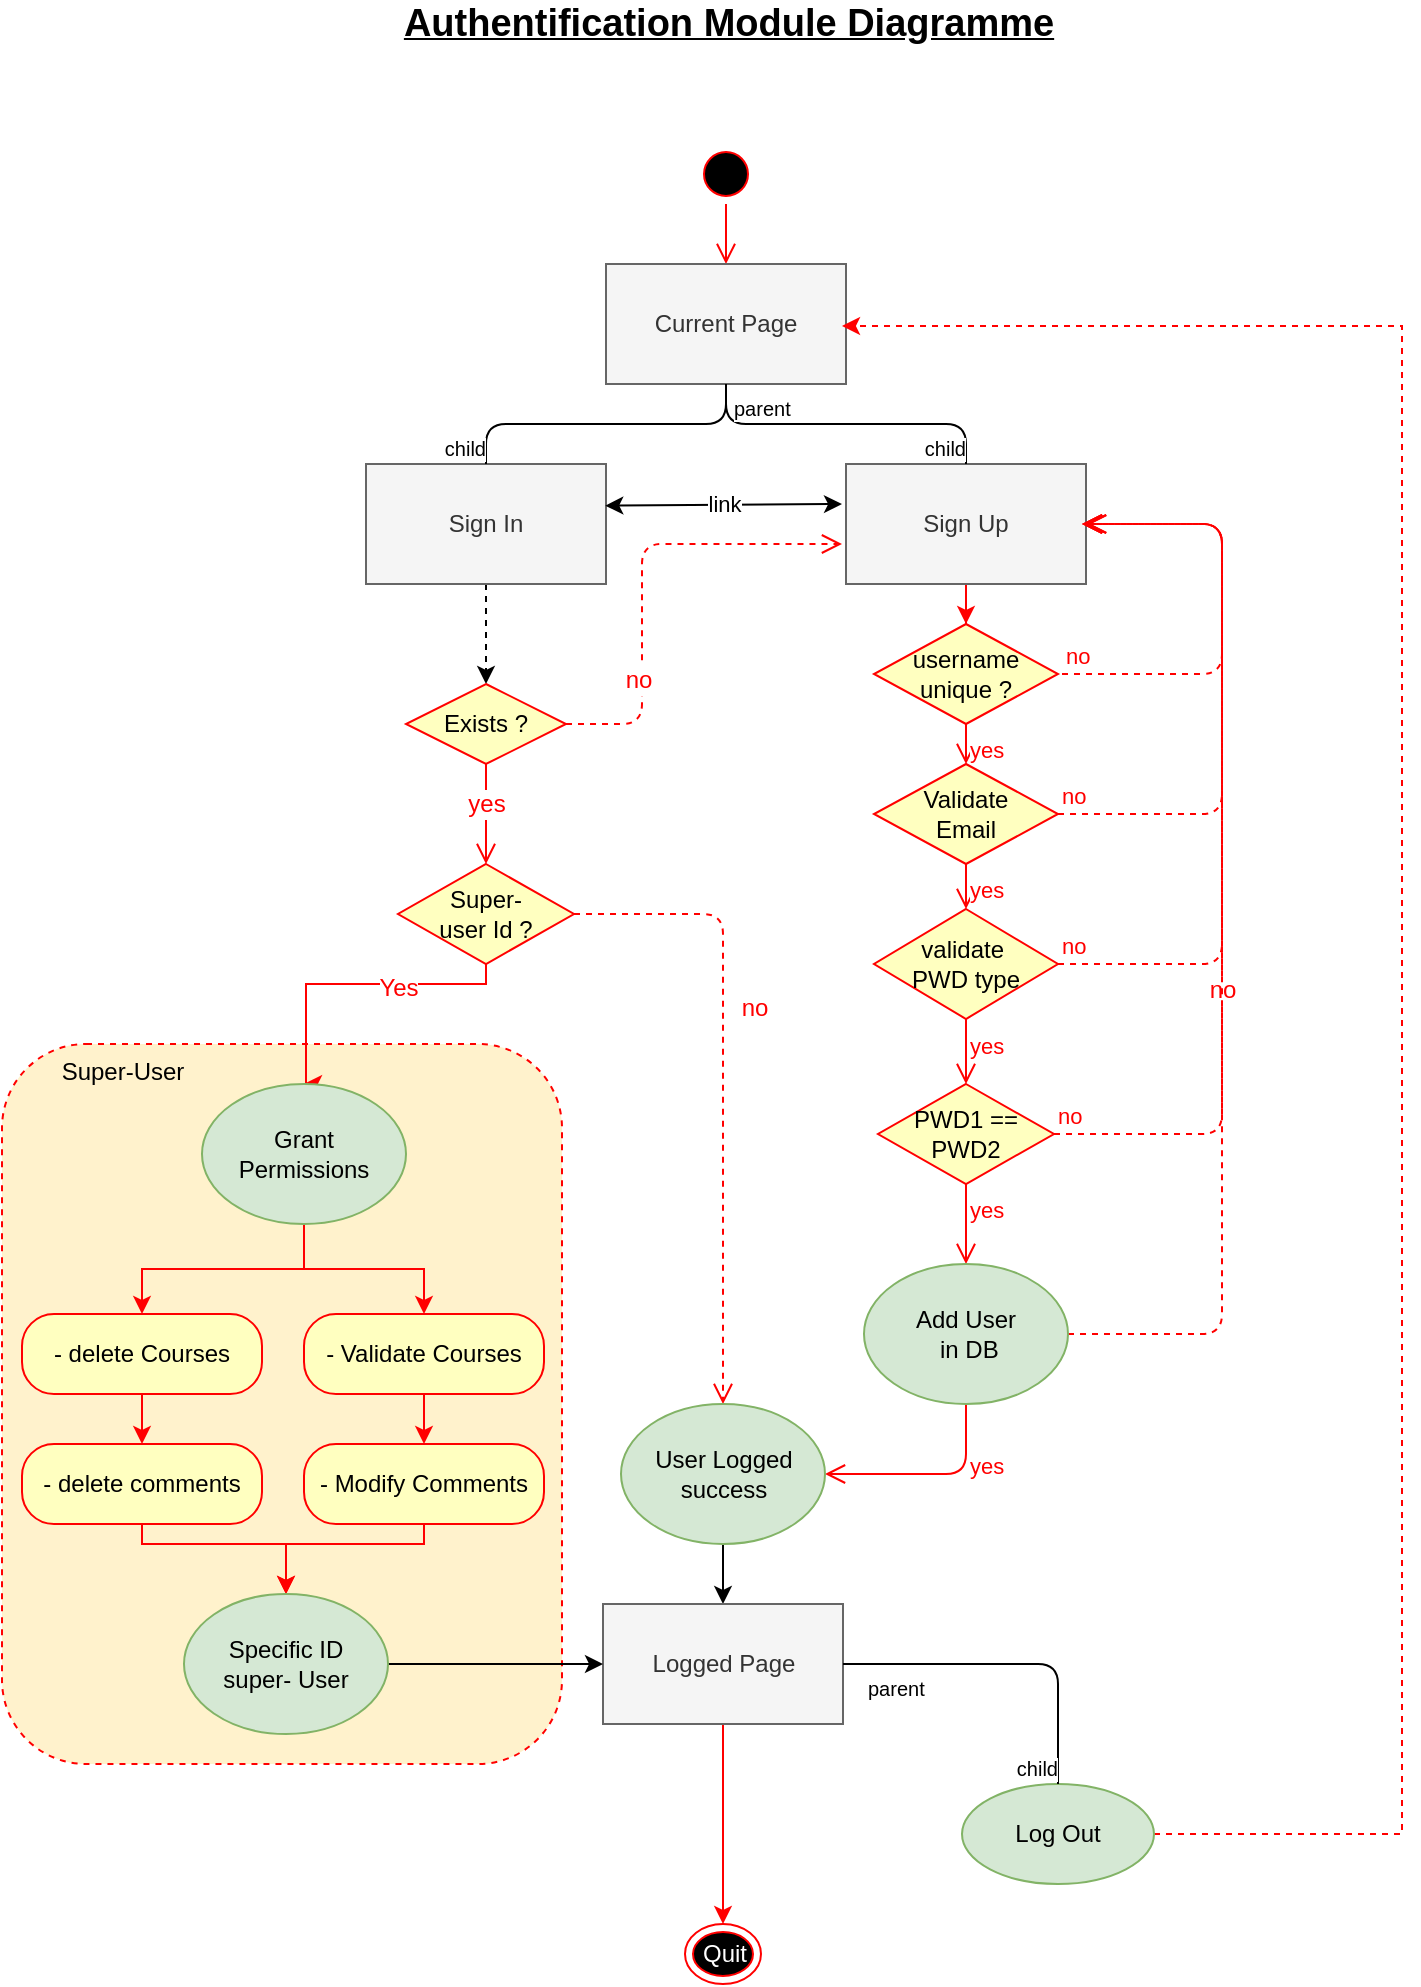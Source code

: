 <mxfile version="12.3.2" type="device" pages="1"><diagram id="_1kan6MnctDFs-_h_QhF" name="Page-1"><mxGraphModel dx="1602" dy="960" grid="1" gridSize="10" guides="1" tooltips="1" connect="1" arrows="1" fold="1" page="1" pageScale="1" pageWidth="827" pageHeight="1169" math="0" shadow="0"><root><mxCell id="0"/><mxCell id="1" parent="0"/><mxCell id="JLFfbqUxmQwpzvYrKs4T-196" value="" style="rounded=1;whiteSpace=wrap;html=1;strokeColor=#FF0000;fillColor=#fff2cc;dashed=1;" vertex="1" parent="1"><mxGeometry x="50" y="570" width="280" height="360" as="geometry"/></mxCell><mxCell id="JLFfbqUxmQwpzvYrKs4T-48" value="" style="ellipse;html=1;shape=startState;fillColor=#000000;strokeColor=#ff0000;" vertex="1" parent="1"><mxGeometry x="397" y="120" width="30" height="30" as="geometry"/></mxCell><mxCell id="JLFfbqUxmQwpzvYrKs4T-49" value="" style="edgeStyle=orthogonalEdgeStyle;html=1;verticalAlign=bottom;endArrow=open;endSize=8;strokeColor=#ff0000;entryX=0.5;entryY=0;entryDx=0;entryDy=0;" edge="1" source="JLFfbqUxmQwpzvYrKs4T-48" parent="1" target="JLFfbqUxmQwpzvYrKs4T-50"><mxGeometry relative="1" as="geometry"><mxPoint x="230.941" y="60" as="targetPoint"/></mxGeometry></mxCell><mxCell id="JLFfbqUxmQwpzvYrKs4T-50" value="Current Page" style="rounded=0;whiteSpace=wrap;html=1;fillColor=#f5f5f5;strokeColor=#666666;fontColor=#333333;" vertex="1" parent="1"><mxGeometry x="352" y="180" width="120" height="60" as="geometry"/></mxCell><mxCell id="JLFfbqUxmQwpzvYrKs4T-67" style="edgeStyle=orthogonalEdgeStyle;rounded=0;orthogonalLoop=1;jettySize=auto;html=1;entryX=0.5;entryY=0;entryDx=0;entryDy=0;dashed=1;" edge="1" parent="1" source="JLFfbqUxmQwpzvYrKs4T-51" target="JLFfbqUxmQwpzvYrKs4T-59"><mxGeometry relative="1" as="geometry"/></mxCell><mxCell id="JLFfbqUxmQwpzvYrKs4T-51" value="Sign In" style="rounded=0;whiteSpace=wrap;html=1;fillColor=#f5f5f5;strokeColor=#666666;fontColor=#333333;" vertex="1" parent="1"><mxGeometry x="232" y="280" width="120" height="60" as="geometry"/></mxCell><mxCell id="JLFfbqUxmQwpzvYrKs4T-172" style="edgeStyle=orthogonalEdgeStyle;rounded=0;orthogonalLoop=1;jettySize=auto;html=1;entryX=0.5;entryY=0;entryDx=0;entryDy=0;strokeColor=#FF0000;fontColor=#FF0000;" edge="1" parent="1" source="JLFfbqUxmQwpzvYrKs4T-52" target="JLFfbqUxmQwpzvYrKs4T-157"><mxGeometry relative="1" as="geometry"/></mxCell><mxCell id="JLFfbqUxmQwpzvYrKs4T-52" value="Sign Up" style="rounded=0;whiteSpace=wrap;html=1;fillColor=#f5f5f5;strokeColor=#666666;fontColor=#333333;" vertex="1" parent="1"><mxGeometry x="472" y="280" width="120" height="60" as="geometry"/></mxCell><mxCell id="JLFfbqUxmQwpzvYrKs4T-53" value="" style="endArrow=none;html=1;edgeStyle=orthogonalEdgeStyle;exitX=0.5;exitY=1;exitDx=0;exitDy=0;entryX=0.5;entryY=0;entryDx=0;entryDy=0;" edge="1" parent="1" source="JLFfbqUxmQwpzvYrKs4T-50" target="JLFfbqUxmQwpzvYrKs4T-51"><mxGeometry relative="1" as="geometry"><mxPoint x="230" y="990" as="sourcePoint"/><mxPoint x="390" y="990" as="targetPoint"/></mxGeometry></mxCell><mxCell id="JLFfbqUxmQwpzvYrKs4T-55" value="child" style="resizable=0;html=1;align=right;verticalAlign=bottom;labelBackgroundColor=#ffffff;fontSize=10;" connectable="0" vertex="1" parent="JLFfbqUxmQwpzvYrKs4T-53"><mxGeometry x="1" relative="1" as="geometry"/></mxCell><mxCell id="JLFfbqUxmQwpzvYrKs4T-56" value="" style="endArrow=none;html=1;edgeStyle=orthogonalEdgeStyle;exitX=0.5;exitY=1;exitDx=0;exitDy=0;entryX=0.5;entryY=0;entryDx=0;entryDy=0;" edge="1" parent="1" source="JLFfbqUxmQwpzvYrKs4T-50" target="JLFfbqUxmQwpzvYrKs4T-52"><mxGeometry relative="1" as="geometry"><mxPoint x="422.118" y="250" as="sourcePoint"/><mxPoint x="302.118" y="290" as="targetPoint"/></mxGeometry></mxCell><mxCell id="JLFfbqUxmQwpzvYrKs4T-57" value="parent" style="resizable=0;html=1;align=left;verticalAlign=bottom;labelBackgroundColor=#ffffff;fontSize=10;" connectable="0" vertex="1" parent="JLFfbqUxmQwpzvYrKs4T-56"><mxGeometry x="-1" relative="1" as="geometry"><mxPoint x="1.5" y="20" as="offset"/></mxGeometry></mxCell><mxCell id="JLFfbqUxmQwpzvYrKs4T-58" value="child" style="resizable=0;html=1;align=right;verticalAlign=bottom;labelBackgroundColor=#ffffff;fontSize=10;" connectable="0" vertex="1" parent="JLFfbqUxmQwpzvYrKs4T-56"><mxGeometry x="1" relative="1" as="geometry"/></mxCell><mxCell id="JLFfbqUxmQwpzvYrKs4T-59" value="Exists ?" style="rhombus;whiteSpace=wrap;html=1;fillColor=#ffffc0;strokeColor=#ff0000;" vertex="1" parent="1"><mxGeometry x="252" y="390" width="80" height="40" as="geometry"/></mxCell><mxCell id="JLFfbqUxmQwpzvYrKs4T-60" value="" style="edgeStyle=orthogonalEdgeStyle;html=1;align=left;verticalAlign=bottom;endArrow=open;endSize=8;strokeColor=#ff0000;dashed=1;exitX=1;exitY=0.5;exitDx=0;exitDy=0;" edge="1" source="JLFfbqUxmQwpzvYrKs4T-59" parent="1"><mxGeometry x="-0.664" relative="1" as="geometry"><mxPoint x="470" y="320" as="targetPoint"/><Array as="points"><mxPoint x="370" y="410"/><mxPoint x="370" y="320"/></Array><mxPoint as="offset"/></mxGeometry></mxCell><mxCell id="JLFfbqUxmQwpzvYrKs4T-84" value="no" style="text;html=1;align=center;verticalAlign=middle;resizable=0;points=[];;labelBackgroundColor=#ffffff;fontColor=#FF0000;" vertex="1" connectable="0" parent="JLFfbqUxmQwpzvYrKs4T-60"><mxGeometry x="-0.683" y="22" relative="1" as="geometry"><mxPoint as="offset"/></mxGeometry></mxCell><mxCell id="JLFfbqUxmQwpzvYrKs4T-61" value="" style="edgeStyle=orthogonalEdgeStyle;html=1;align=left;verticalAlign=top;endArrow=open;endSize=8;strokeColor=#ff0000;exitX=1;exitY=0.5;exitDx=0;exitDy=0;dashed=1;entryX=0.5;entryY=0;entryDx=0;entryDy=0;" edge="1" source="JLFfbqUxmQwpzvYrKs4T-75" parent="1" target="JLFfbqUxmQwpzvYrKs4T-74"><mxGeometry x="0.806" y="70" relative="1" as="geometry"><mxPoint x="411" y="740" as="targetPoint"/><Array as="points"><mxPoint x="411" y="505"/></Array><mxPoint as="offset"/></mxGeometry></mxCell><mxCell id="JLFfbqUxmQwpzvYrKs4T-87" value="no" style="text;html=1;align=center;verticalAlign=middle;resizable=0;points=[];;labelBackgroundColor=#ffffff;fontColor=#FF0000;" vertex="1" connectable="0" parent="JLFfbqUxmQwpzvYrKs4T-61"><mxGeometry x="-0.398" relative="1" as="geometry"><mxPoint x="15.5" y="25" as="offset"/></mxGeometry></mxCell><mxCell id="JLFfbqUxmQwpzvYrKs4T-70" value="&lt;font color=&quot;#ff0000&quot;&gt;yes&lt;/font&gt;" style="edgeStyle=orthogonalEdgeStyle;html=1;align=left;verticalAlign=top;endArrow=open;endSize=8;strokeColor=#ff0000;exitX=0.5;exitY=1;exitDx=0;exitDy=0;" edge="1" parent="1" source="JLFfbqUxmQwpzvYrKs4T-171" target="JLFfbqUxmQwpzvYrKs4T-74"><mxGeometry x="-0.67" relative="1" as="geometry"><mxPoint x="527.5" y="680" as="targetPoint"/><mxPoint x="539.618" y="770.588" as="sourcePoint"/><Array as="points"><mxPoint x="532" y="785"/></Array><mxPoint as="offset"/></mxGeometry></mxCell><mxCell id="JLFfbqUxmQwpzvYrKs4T-71" value="" style="edgeStyle=orthogonalEdgeStyle;html=1;align=left;verticalAlign=bottom;endArrow=open;endSize=8;strokeColor=#ff0000;dashed=1;entryX=1;entryY=0.5;entryDx=0;entryDy=0;exitX=1;exitY=0.5;exitDx=0;exitDy=0;" edge="1" parent="1" source="JLFfbqUxmQwpzvYrKs4T-171" target="JLFfbqUxmQwpzvYrKs4T-52"><mxGeometry x="-1" relative="1" as="geometry"><mxPoint x="660" y="310" as="targetPoint"/><mxPoint x="572.118" y="680" as="sourcePoint"/><Array as="points"><mxPoint x="660" y="715"/><mxPoint x="660" y="310"/></Array></mxGeometry></mxCell><mxCell id="JLFfbqUxmQwpzvYrKs4T-86" value="no" style="text;html=1;align=center;verticalAlign=middle;resizable=0;points=[];;labelBackgroundColor=#ffffff;fontColor=#FF0000;" vertex="1" connectable="0" parent="JLFfbqUxmQwpzvYrKs4T-71"><mxGeometry x="-0.312" y="18" relative="1" as="geometry"><mxPoint x="18" y="-60" as="offset"/></mxGeometry></mxCell><mxCell id="JLFfbqUxmQwpzvYrKs4T-98" style="edgeStyle=orthogonalEdgeStyle;rounded=0;orthogonalLoop=1;jettySize=auto;html=1;entryX=0.5;entryY=0;entryDx=0;entryDy=0;strokeColor=#000000;fontColor=#FF0000;" edge="1" parent="1" source="JLFfbqUxmQwpzvYrKs4T-74" target="JLFfbqUxmQwpzvYrKs4T-97"><mxGeometry relative="1" as="geometry"/></mxCell><mxCell id="JLFfbqUxmQwpzvYrKs4T-74" value="User Logged&lt;br&gt;success" style="ellipse;whiteSpace=wrap;html=1;fillColor=#d5e8d4;strokeColor=#82b366;" vertex="1" parent="1"><mxGeometry x="359.5" y="750" width="102" height="70" as="geometry"/></mxCell><mxCell id="JLFfbqUxmQwpzvYrKs4T-177" style="edgeStyle=orthogonalEdgeStyle;rounded=0;orthogonalLoop=1;jettySize=auto;html=1;entryX=0.5;entryY=0;entryDx=0;entryDy=0;strokeColor=#FF0000;fontColor=#000000;exitX=0.5;exitY=1;exitDx=0;exitDy=0;" edge="1" parent="1" source="JLFfbqUxmQwpzvYrKs4T-75" target="JLFfbqUxmQwpzvYrKs4T-176"><mxGeometry relative="1" as="geometry"><Array as="points"><mxPoint x="292" y="540"/><mxPoint x="202" y="540"/></Array></mxGeometry></mxCell><mxCell id="JLFfbqUxmQwpzvYrKs4T-195" value="&lt;font color=&quot;#ff0000&quot;&gt;Yes&lt;/font&gt;" style="text;html=1;align=center;verticalAlign=middle;resizable=0;points=[];;labelBackgroundColor=#ffffff;fontColor=#000000;" vertex="1" connectable="0" parent="JLFfbqUxmQwpzvYrKs4T-177"><mxGeometry x="-0.281" y="2" relative="1" as="geometry"><mxPoint as="offset"/></mxGeometry></mxCell><mxCell id="JLFfbqUxmQwpzvYrKs4T-75" value="Super-&lt;br&gt;user Id ?" style="rhombus;whiteSpace=wrap;html=1;fillColor=#ffffc0;strokeColor=#ff0000;" vertex="1" parent="1"><mxGeometry x="248" y="480" width="88" height="50" as="geometry"/></mxCell><mxCell id="JLFfbqUxmQwpzvYrKs4T-83" value="" style="edgeStyle=orthogonalEdgeStyle;html=1;align=left;verticalAlign=top;endArrow=open;endSize=8;strokeColor=#ff0000;" edge="1" parent="1" source="JLFfbqUxmQwpzvYrKs4T-59" target="JLFfbqUxmQwpzvYrKs4T-75"><mxGeometry x="-1" relative="1" as="geometry"><mxPoint x="360.2" y="550" as="targetPoint"/><mxPoint x="292.2" y="429.9" as="sourcePoint"/><Array as="points"/><mxPoint as="offset"/></mxGeometry></mxCell><mxCell id="JLFfbqUxmQwpzvYrKs4T-88" value="yes" style="text;html=1;align=center;verticalAlign=middle;resizable=0;points=[];;labelBackgroundColor=#ffffff;fontColor=#FF0000;" vertex="1" connectable="0" parent="JLFfbqUxmQwpzvYrKs4T-83"><mxGeometry x="-0.246" relative="1" as="geometry"><mxPoint y="1" as="offset"/></mxGeometry></mxCell><mxCell id="JLFfbqUxmQwpzvYrKs4T-91" value="&lt;font color=&quot;#000000&quot;&gt;link&lt;/font&gt;" style="endArrow=classic;startArrow=classic;html=1;fontColor=#FF0000;exitX=0.997;exitY=0.347;exitDx=0;exitDy=0;exitPerimeter=0;" edge="1" parent="1" source="JLFfbqUxmQwpzvYrKs4T-51"><mxGeometry width="50" height="50" relative="1" as="geometry"><mxPoint x="120" y="485" as="sourcePoint"/><mxPoint x="470" y="300" as="targetPoint"/></mxGeometry></mxCell><mxCell id="JLFfbqUxmQwpzvYrKs4T-174" style="edgeStyle=orthogonalEdgeStyle;rounded=0;orthogonalLoop=1;jettySize=auto;html=1;entryX=0.5;entryY=0;entryDx=0;entryDy=0;strokeColor=#FF0000;fontColor=#000000;" edge="1" parent="1" source="JLFfbqUxmQwpzvYrKs4T-97" target="JLFfbqUxmQwpzvYrKs4T-173"><mxGeometry relative="1" as="geometry"><Array as="points"><mxPoint x="411" y="960"/></Array></mxGeometry></mxCell><mxCell id="JLFfbqUxmQwpzvYrKs4T-97" value="Logged Page" style="rounded=0;whiteSpace=wrap;html=1;fillColor=#f5f5f5;strokeColor=#666666;fontColor=#333333;" vertex="1" parent="1"><mxGeometry x="350.5" y="850" width="120" height="60" as="geometry"/></mxCell><mxCell id="JLFfbqUxmQwpzvYrKs4T-156" style="edgeStyle=orthogonalEdgeStyle;rounded=0;orthogonalLoop=1;jettySize=auto;html=1;dashed=1;strokeColor=#FF0000;fontColor=#FF0000;exitX=1;exitY=0.5;exitDx=0;exitDy=0;" edge="1" parent="1" source="JLFfbqUxmQwpzvYrKs4T-136"><mxGeometry relative="1" as="geometry"><mxPoint x="470" y="211" as="targetPoint"/><Array as="points"><mxPoint x="750" y="965"/><mxPoint x="750" y="211"/></Array></mxGeometry></mxCell><mxCell id="JLFfbqUxmQwpzvYrKs4T-136" value="Log Out" style="ellipse;whiteSpace=wrap;html=1;fillColor=#d5e8d4;strokeColor=#82b366;" vertex="1" parent="1"><mxGeometry x="530" y="940" width="96" height="50" as="geometry"/></mxCell><mxCell id="JLFfbqUxmQwpzvYrKs4T-137" value="" style="endArrow=none;html=1;edgeStyle=orthogonalEdgeStyle;strokeColor=#000000;fontColor=#FF0000;entryX=0.5;entryY=0;entryDx=0;entryDy=0;exitX=1;exitY=0.5;exitDx=0;exitDy=0;" edge="1" parent="1" source="JLFfbqUxmQwpzvYrKs4T-97" target="JLFfbqUxmQwpzvYrKs4T-136"><mxGeometry relative="1" as="geometry"><mxPoint x="420.206" y="950" as="sourcePoint"/><mxPoint x="522.559" y="1010" as="targetPoint"/><Array as="points"><mxPoint x="578" y="880"/></Array></mxGeometry></mxCell><mxCell id="JLFfbqUxmQwpzvYrKs4T-138" value="parent" style="resizable=0;html=1;align=left;verticalAlign=bottom;labelBackgroundColor=#ffffff;fontSize=10;" connectable="0" vertex="1" parent="JLFfbqUxmQwpzvYrKs4T-137"><mxGeometry x="-1" relative="1" as="geometry"><mxPoint x="10" y="20" as="offset"/></mxGeometry></mxCell><mxCell id="JLFfbqUxmQwpzvYrKs4T-139" value="child" style="resizable=0;html=1;align=right;verticalAlign=bottom;labelBackgroundColor=#ffffff;fontSize=10;" connectable="0" vertex="1" parent="JLFfbqUxmQwpzvYrKs4T-137"><mxGeometry x="1" relative="1" as="geometry"/></mxCell><mxCell id="JLFfbqUxmQwpzvYrKs4T-157" value="&lt;font color=&quot;#000000&quot;&gt;username&lt;br&gt;unique ?&lt;br&gt;&lt;/font&gt;" style="rhombus;whiteSpace=wrap;html=1;fillColor=#ffffc0;strokeColor=#ff0000;fontColor=#FF0000;" vertex="1" parent="1"><mxGeometry x="486" y="360" width="92" height="50" as="geometry"/></mxCell><mxCell id="JLFfbqUxmQwpzvYrKs4T-158" value="no" style="edgeStyle=orthogonalEdgeStyle;html=1;align=left;verticalAlign=bottom;endArrow=open;endSize=8;strokeColor=#ff0000;dashed=1;fontColor=#FF0000;" edge="1" parent="1"><mxGeometry x="-1" relative="1" as="geometry"><mxPoint x="590" y="310" as="targetPoint"/><mxPoint x="580" y="385" as="sourcePoint"/><Array as="points"><mxPoint x="660" y="385"/><mxPoint x="660" y="310"/></Array></mxGeometry></mxCell><mxCell id="JLFfbqUxmQwpzvYrKs4T-159" value="yes" style="edgeStyle=orthogonalEdgeStyle;html=1;align=left;verticalAlign=top;endArrow=open;endSize=8;strokeColor=#ff0000;fontColor=#FF0000;entryX=0.5;entryY=0;entryDx=0;entryDy=0;" edge="1" source="JLFfbqUxmQwpzvYrKs4T-157" parent="1" target="JLFfbqUxmQwpzvYrKs4T-160"><mxGeometry x="-1" relative="1" as="geometry"><mxPoint x="532" y="460" as="targetPoint"/></mxGeometry></mxCell><mxCell id="JLFfbqUxmQwpzvYrKs4T-160" value="&lt;font color=&quot;#000000&quot;&gt;Validate&lt;br&gt;Email&lt;br&gt;&lt;/font&gt;" style="rhombus;whiteSpace=wrap;html=1;fillColor=#ffffc0;strokeColor=#ff0000;fontColor=#FF0000;" vertex="1" parent="1"><mxGeometry x="486" y="430" width="92" height="50" as="geometry"/></mxCell><mxCell id="JLFfbqUxmQwpzvYrKs4T-161" value="no" style="edgeStyle=orthogonalEdgeStyle;html=1;align=left;verticalAlign=bottom;endArrow=open;endSize=8;strokeColor=#ff0000;dashed=1;fontColor=#FF0000;exitX=1;exitY=0.5;exitDx=0;exitDy=0;" edge="1" source="JLFfbqUxmQwpzvYrKs4T-160" parent="1" target="JLFfbqUxmQwpzvYrKs4T-52"><mxGeometry x="-1" relative="1" as="geometry"><mxPoint x="600" y="310" as="targetPoint"/><Array as="points"><mxPoint x="660" y="455"/><mxPoint x="660" y="310"/></Array></mxGeometry></mxCell><mxCell id="JLFfbqUxmQwpzvYrKs4T-162" value="yes" style="edgeStyle=orthogonalEdgeStyle;html=1;align=left;verticalAlign=top;endArrow=open;endSize=8;strokeColor=#ff0000;fontColor=#FF0000;entryX=0.5;entryY=0;entryDx=0;entryDy=0;" edge="1" source="JLFfbqUxmQwpzvYrKs4T-160" parent="1" target="JLFfbqUxmQwpzvYrKs4T-163"><mxGeometry x="-1" relative="1" as="geometry"><mxPoint x="510" y="500" as="targetPoint"/></mxGeometry></mxCell><mxCell id="JLFfbqUxmQwpzvYrKs4T-163" value="&lt;font color=&quot;#000000&quot;&gt;validate&amp;nbsp;&lt;br&gt;PWD type&lt;br&gt;&lt;/font&gt;" style="rhombus;whiteSpace=wrap;html=1;fillColor=#ffffc0;strokeColor=#ff0000;fontColor=#FF0000;" vertex="1" parent="1"><mxGeometry x="486" y="502.5" width="92" height="55" as="geometry"/></mxCell><mxCell id="JLFfbqUxmQwpzvYrKs4T-164" value="no" style="edgeStyle=orthogonalEdgeStyle;html=1;align=left;verticalAlign=bottom;endArrow=open;endSize=8;strokeColor=#ff0000;dashed=1;fontColor=#FF0000;" edge="1" source="JLFfbqUxmQwpzvYrKs4T-163" parent="1"><mxGeometry x="-1" relative="1" as="geometry"><mxPoint x="590" y="310" as="targetPoint"/><Array as="points"><mxPoint x="660" y="530"/><mxPoint x="660" y="310"/></Array></mxGeometry></mxCell><mxCell id="JLFfbqUxmQwpzvYrKs4T-165" value="yes" style="edgeStyle=orthogonalEdgeStyle;html=1;align=left;verticalAlign=top;endArrow=open;endSize=8;strokeColor=#ff0000;fontColor=#FF0000;entryX=0.5;entryY=0;entryDx=0;entryDy=0;" edge="1" source="JLFfbqUxmQwpzvYrKs4T-163" parent="1" target="JLFfbqUxmQwpzvYrKs4T-166"><mxGeometry x="-1" relative="1" as="geometry"><mxPoint x="511" y="570" as="targetPoint"/></mxGeometry></mxCell><mxCell id="JLFfbqUxmQwpzvYrKs4T-166" value="PWD1 ==&lt;br&gt;PWD2" style="rhombus;whiteSpace=wrap;html=1;fillColor=#ffffc0;strokeColor=#ff0000;fontColor=#000000;" vertex="1" parent="1"><mxGeometry x="488" y="590" width="88" height="50" as="geometry"/></mxCell><mxCell id="JLFfbqUxmQwpzvYrKs4T-167" value="no" style="edgeStyle=orthogonalEdgeStyle;html=1;align=left;verticalAlign=bottom;endArrow=open;endSize=8;strokeColor=#ff0000;dashed=1;fontColor=#FF0000;" edge="1" source="JLFfbqUxmQwpzvYrKs4T-166" parent="1"><mxGeometry x="-1" relative="1" as="geometry"><mxPoint x="590" y="310" as="targetPoint"/><Array as="points"><mxPoint x="660" y="615"/><mxPoint x="660" y="310"/></Array></mxGeometry></mxCell><mxCell id="JLFfbqUxmQwpzvYrKs4T-168" value="yes" style="edgeStyle=orthogonalEdgeStyle;html=1;align=left;verticalAlign=top;endArrow=open;endSize=8;strokeColor=#ff0000;fontColor=#FF0000;" edge="1" source="JLFfbqUxmQwpzvYrKs4T-166" parent="1"><mxGeometry x="-1" relative="1" as="geometry"><mxPoint x="532" y="680" as="targetPoint"/></mxGeometry></mxCell><mxCell id="JLFfbqUxmQwpzvYrKs4T-171" value="Add User&lt;br&gt;&amp;nbsp;in DB" style="ellipse;whiteSpace=wrap;html=1;fillColor=#d5e8d4;strokeColor=#82b366;" vertex="1" parent="1"><mxGeometry x="481" y="680" width="102" height="70" as="geometry"/></mxCell><mxCell id="JLFfbqUxmQwpzvYrKs4T-173" value="&lt;font color=&quot;#ffffff&quot;&gt;Quit&lt;/font&gt;" style="ellipse;html=1;shape=endState;fillColor=#000000;strokeColor=#ff0000;fontColor=#000000;" vertex="1" parent="1"><mxGeometry x="391.5" y="1010" width="38" height="30" as="geometry"/></mxCell><mxCell id="JLFfbqUxmQwpzvYrKs4T-175" value="&lt;b&gt;&lt;font style=&quot;font-size: 19px&quot;&gt;&lt;u&gt;Authentification Module Diagramme&lt;/u&gt;&lt;/font&gt;&lt;/b&gt;" style="text;html=1;align=center;verticalAlign=middle;resizable=0;points=[];;autosize=1;fontColor=#000000;" vertex="1" parent="1"><mxGeometry x="243" y="50" width="340" height="20" as="geometry"/></mxCell><mxCell id="JLFfbqUxmQwpzvYrKs4T-182" style="edgeStyle=orthogonalEdgeStyle;rounded=0;orthogonalLoop=1;jettySize=auto;html=1;entryX=0.5;entryY=0;entryDx=0;entryDy=0;strokeColor=#FF0000;fontColor=#000000;" edge="1" parent="1" source="JLFfbqUxmQwpzvYrKs4T-176" target="JLFfbqUxmQwpzvYrKs4T-180"><mxGeometry relative="1" as="geometry"/></mxCell><mxCell id="JLFfbqUxmQwpzvYrKs4T-186" style="edgeStyle=orthogonalEdgeStyle;rounded=0;orthogonalLoop=1;jettySize=auto;html=1;entryX=0.5;entryY=0;entryDx=0;entryDy=0;strokeColor=#FF0000;fontColor=#000000;" edge="1" parent="1" source="JLFfbqUxmQwpzvYrKs4T-176" target="JLFfbqUxmQwpzvYrKs4T-184"><mxGeometry relative="1" as="geometry"/></mxCell><mxCell id="JLFfbqUxmQwpzvYrKs4T-176" value="Grant&lt;br&gt;Permissions" style="ellipse;whiteSpace=wrap;html=1;fillColor=#d5e8d4;strokeColor=#82b366;" vertex="1" parent="1"><mxGeometry x="150" y="590" width="102" height="70" as="geometry"/></mxCell><mxCell id="JLFfbqUxmQwpzvYrKs4T-188" style="edgeStyle=orthogonalEdgeStyle;rounded=0;orthogonalLoop=1;jettySize=auto;html=1;entryX=0.5;entryY=0;entryDx=0;entryDy=0;strokeColor=#FF0000;fontColor=#000000;" edge="1" parent="1" source="JLFfbqUxmQwpzvYrKs4T-180" target="JLFfbqUxmQwpzvYrKs4T-183"><mxGeometry relative="1" as="geometry"/></mxCell><mxCell id="JLFfbqUxmQwpzvYrKs4T-180" value="- delete Courses" style="rounded=1;whiteSpace=wrap;html=1;arcSize=40;fontColor=#000000;fillColor=#ffffc0;strokeColor=#ff0000;" vertex="1" parent="1"><mxGeometry x="60" y="705" width="120" height="40" as="geometry"/></mxCell><mxCell id="JLFfbqUxmQwpzvYrKs4T-193" style="edgeStyle=orthogonalEdgeStyle;rounded=0;orthogonalLoop=1;jettySize=auto;html=1;entryX=0.5;entryY=0;entryDx=0;entryDy=0;strokeColor=#FF0000;fontColor=#000000;" edge="1" parent="1" source="JLFfbqUxmQwpzvYrKs4T-183" target="JLFfbqUxmQwpzvYrKs4T-189"><mxGeometry relative="1" as="geometry"><Array as="points"><mxPoint x="120" y="820"/><mxPoint x="192" y="820"/></Array></mxGeometry></mxCell><mxCell id="JLFfbqUxmQwpzvYrKs4T-183" value="- delete comments" style="rounded=1;whiteSpace=wrap;html=1;arcSize=40;fontColor=#000000;fillColor=#ffffc0;strokeColor=#ff0000;" vertex="1" parent="1"><mxGeometry x="60" y="770" width="120" height="40" as="geometry"/></mxCell><mxCell id="JLFfbqUxmQwpzvYrKs4T-187" style="edgeStyle=orthogonalEdgeStyle;rounded=0;orthogonalLoop=1;jettySize=auto;html=1;strokeColor=#FF0000;fontColor=#000000;" edge="1" parent="1" source="JLFfbqUxmQwpzvYrKs4T-184" target="JLFfbqUxmQwpzvYrKs4T-185"><mxGeometry relative="1" as="geometry"/></mxCell><mxCell id="JLFfbqUxmQwpzvYrKs4T-184" value="- Validate Courses" style="rounded=1;whiteSpace=wrap;html=1;arcSize=40;fontColor=#000000;fillColor=#ffffc0;strokeColor=#ff0000;" vertex="1" parent="1"><mxGeometry x="201" y="705" width="120" height="40" as="geometry"/></mxCell><mxCell id="JLFfbqUxmQwpzvYrKs4T-192" style="edgeStyle=orthogonalEdgeStyle;rounded=0;orthogonalLoop=1;jettySize=auto;html=1;entryX=0.5;entryY=0;entryDx=0;entryDy=0;strokeColor=#FF0000;fontColor=#000000;" edge="1" parent="1" source="JLFfbqUxmQwpzvYrKs4T-185" target="JLFfbqUxmQwpzvYrKs4T-189"><mxGeometry relative="1" as="geometry"><Array as="points"><mxPoint x="261" y="820"/><mxPoint x="192" y="820"/></Array></mxGeometry></mxCell><mxCell id="JLFfbqUxmQwpzvYrKs4T-185" value="- Modify Comments" style="rounded=1;whiteSpace=wrap;html=1;arcSize=40;fontColor=#000000;fillColor=#ffffc0;strokeColor=#ff0000;" vertex="1" parent="1"><mxGeometry x="201" y="770" width="120" height="40" as="geometry"/></mxCell><mxCell id="JLFfbqUxmQwpzvYrKs4T-194" style="edgeStyle=orthogonalEdgeStyle;rounded=0;orthogonalLoop=1;jettySize=auto;html=1;entryX=0;entryY=0.5;entryDx=0;entryDy=0;strokeColor=#000000;fontColor=#000000;" edge="1" parent="1" source="JLFfbqUxmQwpzvYrKs4T-189" target="JLFfbqUxmQwpzvYrKs4T-97"><mxGeometry relative="1" as="geometry"/></mxCell><mxCell id="JLFfbqUxmQwpzvYrKs4T-189" value="Specific ID&lt;br&gt;super- User" style="ellipse;whiteSpace=wrap;html=1;fillColor=#d5e8d4;strokeColor=#82b366;" vertex="1" parent="1"><mxGeometry x="141" y="845" width="102" height="70" as="geometry"/></mxCell><mxCell id="JLFfbqUxmQwpzvYrKs4T-197" value="Super-User" style="text;html=1;align=center;verticalAlign=middle;resizable=0;points=[];;autosize=1;fontColor=#000000;" vertex="1" parent="1"><mxGeometry x="70" y="574" width="80" height="20" as="geometry"/></mxCell></root></mxGraphModel></diagram></mxfile>